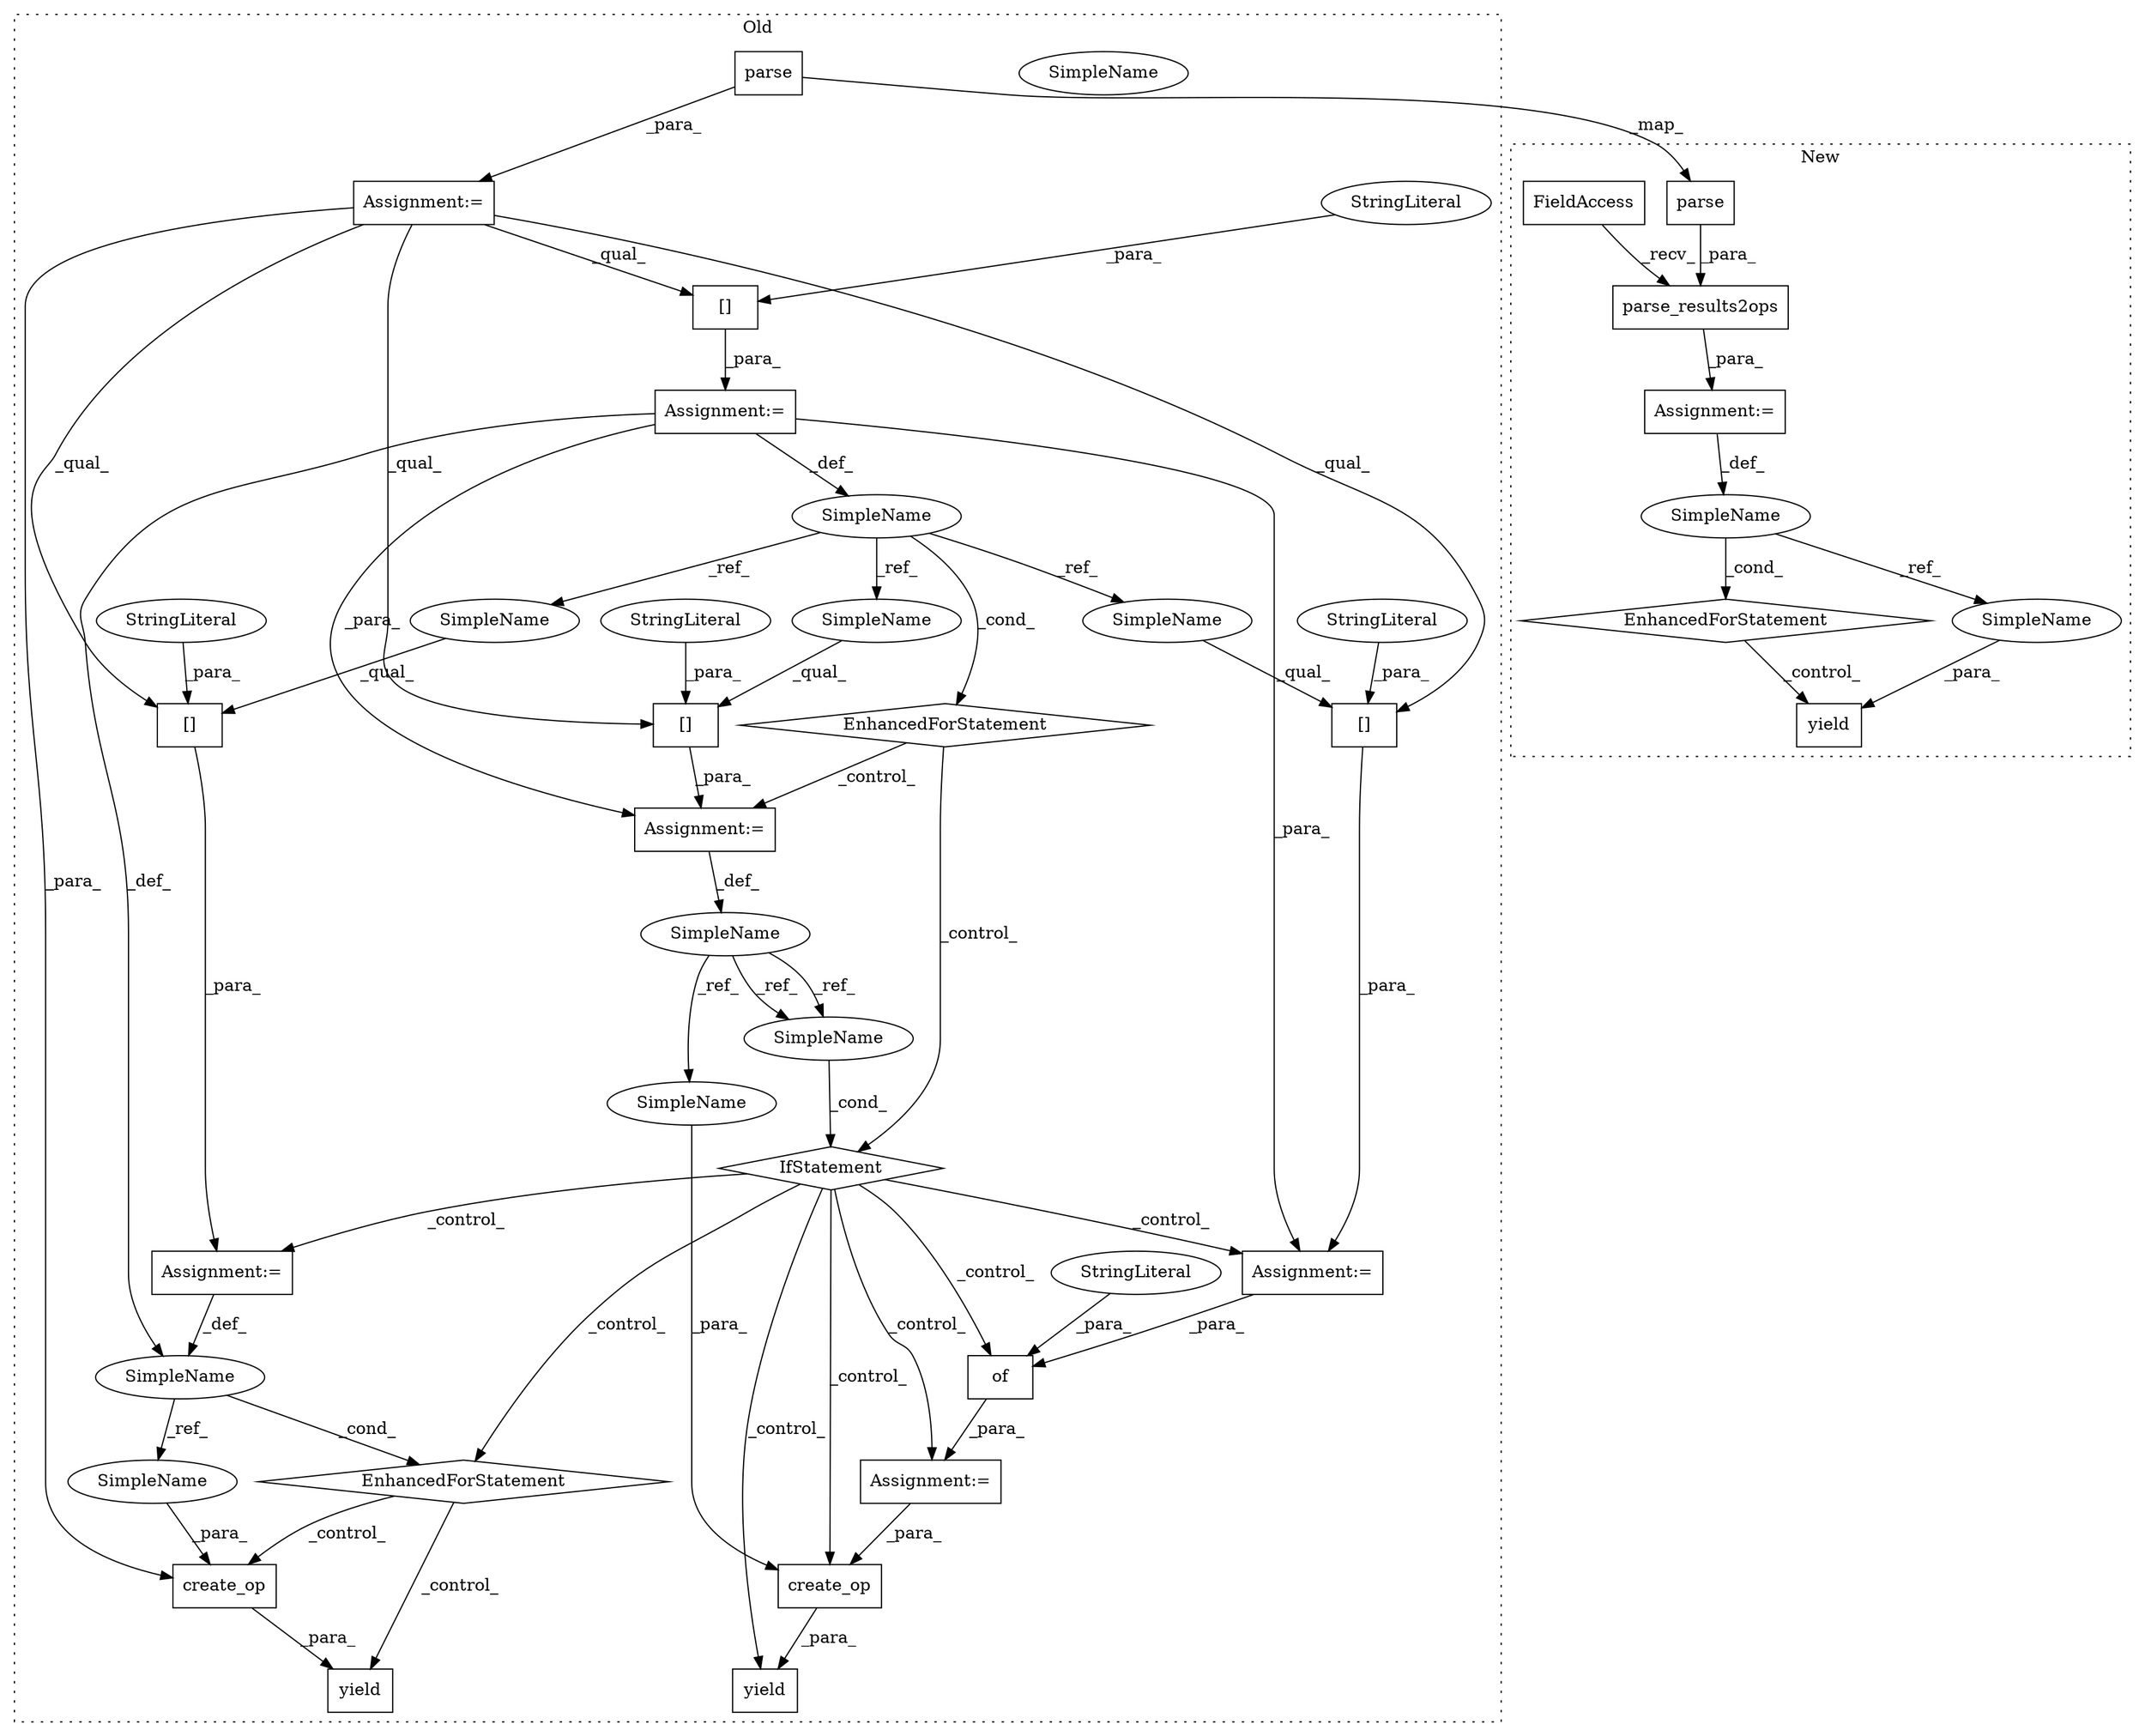 digraph G {
subgraph cluster0 {
1 [label="EnhancedForStatement" a="70" s="2623,2719" l="65,2" shape="diamond"];
3 [label="Assignment:=" a="7" s="2623,2719" l="65,2" shape="box"];
6 [label="yield" a="112" s="2735" l="7" shape="box"];
7 [label="SimpleName" a="42" s="2692" l="4" shape="ellipse"];
8 [label="SimpleName" a="42" s="2386" l="9" shape="ellipse"];
9 [label="IfStatement" a="25" s="2430,2443" l="4,2" shape="diamond"];
10 [label="Assignment:=" a="7" s="2491" l="1" shape="box"];
12 [label="EnhancedForStatement" a="70" s="2282,2374" l="57,2" shape="diamond"];
13 [label="yield" a="112" s="2523" l="7" shape="box"];
14 [label="SimpleName" a="42" s="2343" l="5" shape="ellipse"];
15 [label="Assignment:=" a="7" s="2250" l="1" shape="box"];
16 [label="Assignment:=" a="7" s="2282,2374" l="57,2" shape="box"];
17 [label="of" a="32" s="2496,2510" l="3,1" shape="box"];
18 [label="[]" a="2" s="2699,2718" l="6,1" shape="box"];
19 [label="SimpleName" a="42" s="2434" l="9" shape="ellipse"];
20 [label="[]" a="2" s="2396,2419" l="6,1" shape="box"];
21 [label="StringLiteral" a="45" s="2402" l="17" shape="ellipse"];
22 [label="[]" a="2" s="2462,2474" l="6,1" shape="box"];
23 [label="StringLiteral" a="45" s="2468" l="6" shape="ellipse"];
24 [label="[]" a="2" s="2351,2373" l="14,1" shape="box"];
25 [label="StringLiteral" a="45" s="2365" l="8" shape="ellipse"];
26 [label="StringLiteral" a="45" s="2705" l="13" shape="ellipse"];
27 [label="StringLiteral" a="45" s="2499" l="6" shape="ellipse"];
28 [label="create_op" a="32" s="2742,2756" l="10,1" shape="box"];
29 [label="Assignment:=" a="7" s="2461" l="1" shape="box"];
30 [label="create_op" a="32" s="2530,2567" l="10,1" shape="box"];
31 [label="Assignment:=" a="7" s="2395" l="1" shape="box"];
33 [label="parse" a="32" s="2258,2273" l="6,1" shape="box"];
36 [label="SimpleName" a="42" s="2752" l="4" shape="ellipse"];
37 [label="SimpleName" a="42" s="2434" l="9" shape="ellipse"];
38 [label="SimpleName" a="42" s="2540" l="9" shape="ellipse"];
40 [label="SimpleName" a="42" s="2396" l="5" shape="ellipse"];
41 [label="SimpleName" a="42" s="2699" l="5" shape="ellipse"];
42 [label="SimpleName" a="42" s="2462" l="5" shape="ellipse"];
label = "Old";
style="dotted";
}
subgraph cluster1 {
2 [label="yield" a="112" s="2322" l="7" shape="box"];
4 [label="EnhancedForStatement" a="70" s="2169,2310" l="57,2" shape="diamond"];
5 [label="Assignment:=" a="7" s="2169,2310" l="57,2" shape="box"];
11 [label="SimpleName" a="42" s="2238" l="2" shape="ellipse"];
32 [label="parse" a="32" s="2280,2295" l="6,1" shape="box"];
34 [label="parse_results2ops" a="32" s="2255,2309" l="18,1" shape="box"];
35 [label="FieldAccess" a="22" s="2243" l="11" shape="box"];
39 [label="SimpleName" a="42" s="2329" l="2" shape="ellipse"];
label = "New";
style="dotted";
}
1 -> 6 [label="_control_"];
1 -> 28 [label="_control_"];
3 -> 7 [label="_def_"];
4 -> 2 [label="_control_"];
5 -> 11 [label="_def_"];
7 -> 1 [label="_cond_"];
7 -> 36 [label="_ref_"];
8 -> 37 [label="_ref_"];
8 -> 37 [label="_ref_"];
8 -> 38 [label="_ref_"];
9 -> 30 [label="_control_"];
9 -> 3 [label="_control_"];
9 -> 13 [label="_control_"];
9 -> 29 [label="_control_"];
9 -> 17 [label="_control_"];
9 -> 1 [label="_control_"];
9 -> 10 [label="_control_"];
10 -> 30 [label="_para_"];
11 -> 4 [label="_cond_"];
11 -> 39 [label="_ref_"];
12 -> 9 [label="_control_"];
12 -> 31 [label="_control_"];
14 -> 41 [label="_ref_"];
14 -> 12 [label="_cond_"];
14 -> 42 [label="_ref_"];
14 -> 40 [label="_ref_"];
15 -> 18 [label="_qual_"];
15 -> 28 [label="_para_"];
15 -> 20 [label="_qual_"];
15 -> 22 [label="_qual_"];
15 -> 24 [label="_qual_"];
16 -> 29 [label="_para_"];
16 -> 14 [label="_def_"];
16 -> 31 [label="_para_"];
16 -> 7 [label="_def_"];
17 -> 10 [label="_para_"];
18 -> 3 [label="_para_"];
20 -> 31 [label="_para_"];
21 -> 20 [label="_para_"];
22 -> 29 [label="_para_"];
23 -> 22 [label="_para_"];
24 -> 16 [label="_para_"];
25 -> 24 [label="_para_"];
26 -> 18 [label="_para_"];
27 -> 17 [label="_para_"];
28 -> 6 [label="_para_"];
29 -> 17 [label="_para_"];
30 -> 13 [label="_para_"];
31 -> 8 [label="_def_"];
32 -> 34 [label="_para_"];
33 -> 15 [label="_para_"];
33 -> 32 [label="_map_"];
34 -> 5 [label="_para_"];
35 -> 34 [label="_recv_"];
36 -> 28 [label="_para_"];
37 -> 9 [label="_cond_"];
38 -> 30 [label="_para_"];
39 -> 2 [label="_para_"];
40 -> 20 [label="_qual_"];
41 -> 18 [label="_qual_"];
42 -> 22 [label="_qual_"];
}